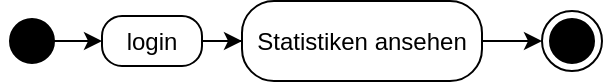 <mxfile version="14.2.7" type="device"><diagram id="sdg1jWC7QtnNg9YrxubO" name="Page-1"><mxGraphModel dx="886" dy="467" grid="1" gridSize="10" guides="1" tooltips="1" connect="1" arrows="1" fold="1" page="1" pageScale="1" pageWidth="827" pageHeight="1169" math="0" shadow="0"><root><mxCell id="0"/><mxCell id="1" parent="0"/><mxCell id="B83bYU3rZdNZxkWdX1Fs-19" style="edgeStyle=orthogonalEdgeStyle;rounded=0;orthogonalLoop=1;jettySize=auto;html=1;entryX=0;entryY=0.5;entryDx=0;entryDy=0;strokeColor=#000000;" edge="1" parent="1" target="B83bYU3rZdNZxkWdX1Fs-22"><mxGeometry relative="1" as="geometry"><mxPoint x="160.0" y="262.517" as="sourcePoint"/></mxGeometry></mxCell><mxCell id="B83bYU3rZdNZxkWdX1Fs-20" value="" style="ellipse;html=1;shape=startState;fillColor=#000000;" vertex="1" parent="1"><mxGeometry x="140" y="247.5" width="30" height="30" as="geometry"/></mxCell><mxCell id="B83bYU3rZdNZxkWdX1Fs-28" style="edgeStyle=orthogonalEdgeStyle;rounded=0;orthogonalLoop=1;jettySize=auto;html=1;entryX=0;entryY=0.5;entryDx=0;entryDy=0;" edge="1" parent="1" source="B83bYU3rZdNZxkWdX1Fs-22" target="B83bYU3rZdNZxkWdX1Fs-25"><mxGeometry relative="1" as="geometry"/></mxCell><mxCell id="B83bYU3rZdNZxkWdX1Fs-22" value="login" style="rounded=1;whiteSpace=wrap;html=1;arcSize=40;fontColor=#000000;fillColor=none;" vertex="1" parent="1"><mxGeometry x="190" y="250" width="50" height="25" as="geometry"/></mxCell><mxCell id="B83bYU3rZdNZxkWdX1Fs-23" value="" style="ellipse;html=1;shape=endState;fillColor=#000000;" vertex="1" parent="1"><mxGeometry x="410" y="247.5" width="30" height="30" as="geometry"/></mxCell><mxCell id="B83bYU3rZdNZxkWdX1Fs-24" style="edgeStyle=orthogonalEdgeStyle;rounded=0;orthogonalLoop=1;jettySize=auto;html=1;entryX=0;entryY=0.5;entryDx=0;entryDy=0;" edge="1" parent="1" source="B83bYU3rZdNZxkWdX1Fs-25" target="B83bYU3rZdNZxkWdX1Fs-23"><mxGeometry relative="1" as="geometry"/></mxCell><mxCell id="B83bYU3rZdNZxkWdX1Fs-25" value="Statistiken ansehen" style="rounded=1;whiteSpace=wrap;html=1;arcSize=40;fontColor=#000000;fillColor=none;" vertex="1" parent="1"><mxGeometry x="260" y="242.5" width="120" height="40" as="geometry"/></mxCell></root></mxGraphModel></diagram></mxfile>